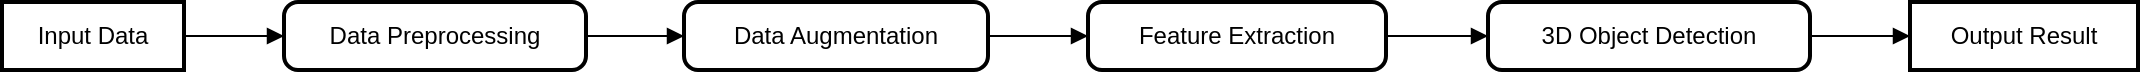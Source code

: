 <mxfile version="22.0.0" type="github">
  <diagram name="第 1 页" id="7yz1LG1oaHH58SnMdE8o">
    <mxGraphModel>
      <root>
        <mxCell id="0" />
        <mxCell id="1" parent="0" />
        <mxCell id="2" value="Input Data" style="whiteSpace=wrap;strokeWidth=2;" vertex="1" parent="1">
          <mxGeometry width="91" height="34" as="geometry" />
        </mxCell>
        <mxCell id="3" value="Data Preprocessing" style="rounded=1;absoluteArcSize=1;arcSize=14;whiteSpace=wrap;strokeWidth=2;" vertex="1" parent="1">
          <mxGeometry x="141" width="151" height="34" as="geometry" />
        </mxCell>
        <mxCell id="4" value="Data Augmentation" style="rounded=1;absoluteArcSize=1;arcSize=14;whiteSpace=wrap;strokeWidth=2;" vertex="1" parent="1">
          <mxGeometry x="341" width="152" height="34" as="geometry" />
        </mxCell>
        <mxCell id="5" value="Feature Extraction" style="rounded=1;absoluteArcSize=1;arcSize=14;whiteSpace=wrap;strokeWidth=2;" vertex="1" parent="1">
          <mxGeometry x="543" width="149" height="34" as="geometry" />
        </mxCell>
        <mxCell id="6" value="3D Object Detection" style="rounded=1;absoluteArcSize=1;arcSize=14;whiteSpace=wrap;strokeWidth=2;" vertex="1" parent="1">
          <mxGeometry x="743" width="161" height="34" as="geometry" />
        </mxCell>
        <mxCell id="7" value="Output Result" style="whiteSpace=wrap;strokeWidth=2;" vertex="1" parent="1">
          <mxGeometry x="954" width="114" height="34" as="geometry" />
        </mxCell>
        <mxCell id="8" value="" style="curved=1;startArrow=none;endArrow=block;exitX=0.995;exitY=0.5;entryX=-0.003;entryY=0.5;" edge="1" parent="1" source="2" target="3">
          <mxGeometry relative="1" as="geometry">
            <Array as="points" />
          </mxGeometry>
        </mxCell>
        <mxCell id="9" value="" style="curved=1;startArrow=none;endArrow=block;exitX=0.994;exitY=0.5;entryX=0.001;entryY=0.5;" edge="1" parent="1" source="3" target="4">
          <mxGeometry relative="1" as="geometry">
            <Array as="points" />
          </mxGeometry>
        </mxCell>
        <mxCell id="10" value="" style="curved=1;startArrow=none;endArrow=block;exitX=1.002;exitY=0.5;entryX=0.002;entryY=0.5;" edge="1" parent="1" source="4" target="5">
          <mxGeometry relative="1" as="geometry">
            <Array as="points" />
          </mxGeometry>
        </mxCell>
        <mxCell id="11" value="" style="curved=1;startArrow=none;endArrow=block;exitX=1.004;exitY=0.5;entryX=-0.002;entryY=0.5;" edge="1" parent="1" source="5" target="6">
          <mxGeometry relative="1" as="geometry">
            <Array as="points" />
          </mxGeometry>
        </mxCell>
        <mxCell id="12" value="" style="curved=1;startArrow=none;endArrow=block;exitX=1.0;exitY=0.5;entryX=0.0;entryY=0.5;" edge="1" parent="1" source="6" target="7">
          <mxGeometry relative="1" as="geometry">
            <Array as="points" />
          </mxGeometry>
        </mxCell>
      </root>
    </mxGraphModel>
  </diagram>
</mxfile>
